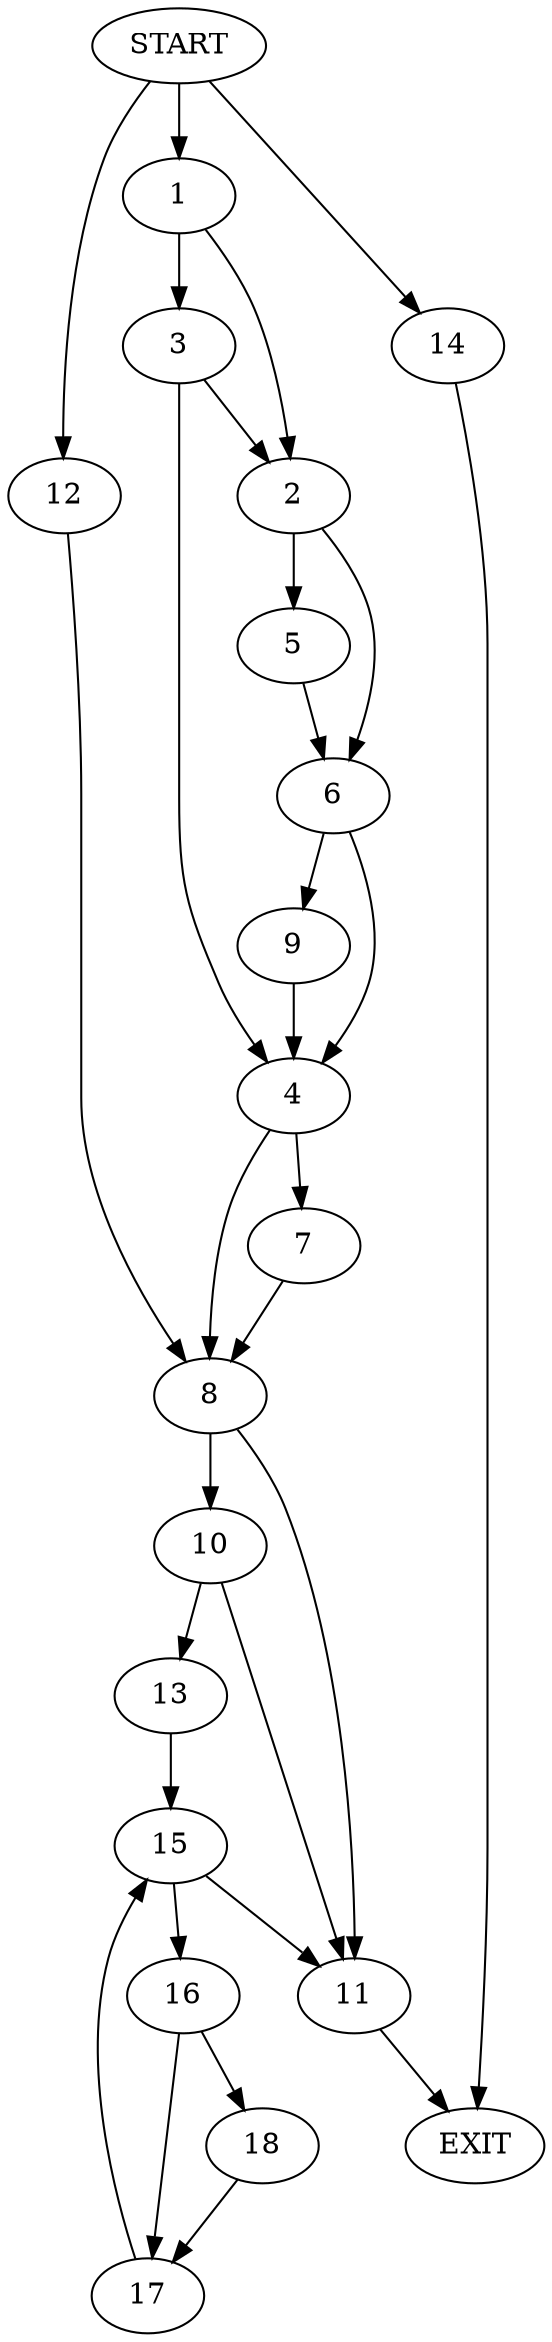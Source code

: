 digraph {
0 [label="START"]
19 [label="EXIT"]
0 -> 1
1 -> 2
1 -> 3
3 -> 4
3 -> 2
2 -> 5
2 -> 6
4 -> 7
4 -> 8
6 -> 9
6 -> 4
5 -> 6
9 -> 4
8 -> 10
8 -> 11
7 -> 8
0 -> 12
12 -> 8
11 -> 19
10 -> 13
10 -> 11
0 -> 14
14 -> 19
13 -> 15
15 -> 16
15 -> 11
16 -> 17
16 -> 18
18 -> 17
17 -> 15
}
